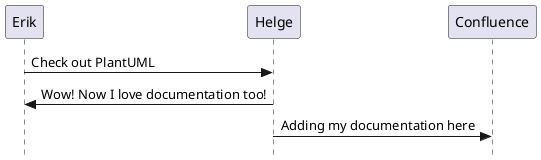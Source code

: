 @startuml PlantUML demo
skinparam Style strictuml
Erik -> Helge : Check out PlantUML
Helge -> Erik : Wow! Now I love documentation too!
Helge -> Confluence : Adding my documentation here
@enduml